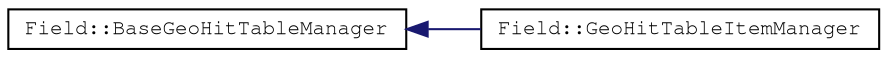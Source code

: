 digraph "Graphical Class Hierarchy"
{
 // LATEX_PDF_SIZE
  edge [fontname="FreeMono",fontsize="10",labelfontname="FreeMono",labelfontsize="10"];
  node [fontname="FreeMono",fontsize="10",shape=record];
  rankdir="LR";
  Node0 [label="Field::BaseGeoHitTableManager",height=0.2,width=0.4,color="black", fillcolor="white", style="filled",URL="$class_field_1_1_base_geo_hit_table_manager.html",tooltip=" "];
  Node0 -> Node1 [dir="back",color="midnightblue",fontsize="10",style="solid",fontname="FreeMono"];
  Node1 [label="Field::GeoHitTableItemManager",height=0.2,width=0.4,color="black", fillcolor="white", style="filled",URL="$class_field_1_1_geo_hit_table_item_manager.html",tooltip=" "];
}
